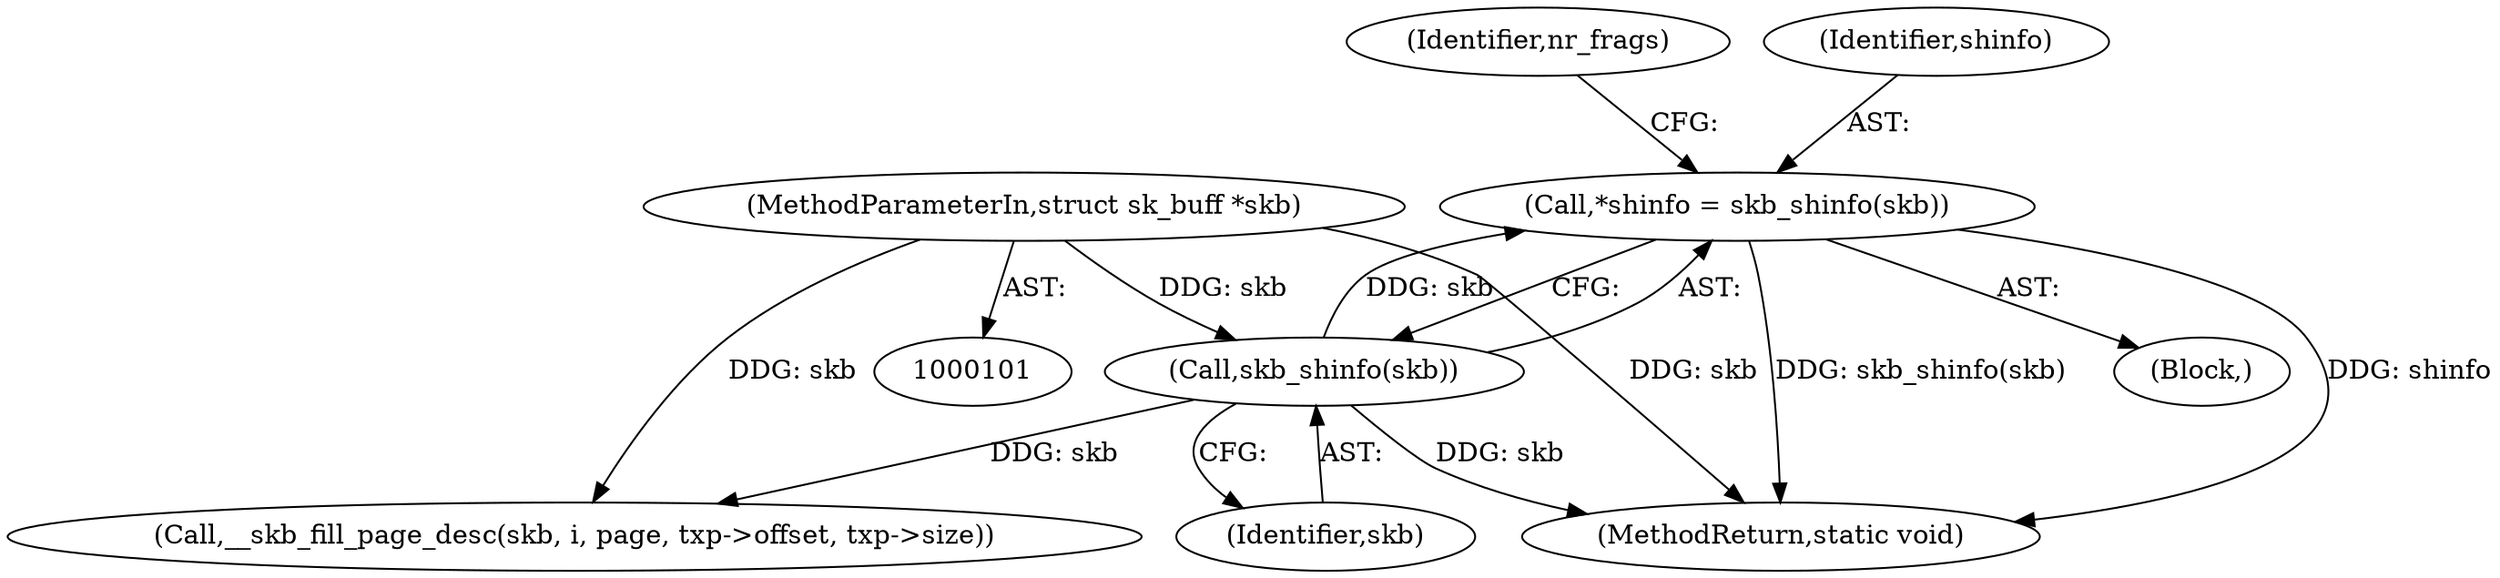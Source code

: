 digraph "0_linux_7d5145d8eb2b9791533ffe4dc003b129b9696c48@pointer" {
"1000106" [label="(Call,*shinfo = skb_shinfo(skb))"];
"1000108" [label="(Call,skb_shinfo(skb))"];
"1000103" [label="(MethodParameterIn,struct sk_buff *skb)"];
"1000104" [label="(Block,)"];
"1000109" [label="(Identifier,skb)"];
"1000199" [label="(MethodReturn,static void)"];
"1000106" [label="(Call,*shinfo = skb_shinfo(skb))"];
"1000112" [label="(Identifier,nr_frags)"];
"1000158" [label="(Call,__skb_fill_page_desc(skb, i, page, txp->offset, txp->size))"];
"1000108" [label="(Call,skb_shinfo(skb))"];
"1000103" [label="(MethodParameterIn,struct sk_buff *skb)"];
"1000107" [label="(Identifier,shinfo)"];
"1000106" -> "1000104"  [label="AST: "];
"1000106" -> "1000108"  [label="CFG: "];
"1000107" -> "1000106"  [label="AST: "];
"1000108" -> "1000106"  [label="AST: "];
"1000112" -> "1000106"  [label="CFG: "];
"1000106" -> "1000199"  [label="DDG: skb_shinfo(skb)"];
"1000106" -> "1000199"  [label="DDG: shinfo"];
"1000108" -> "1000106"  [label="DDG: skb"];
"1000108" -> "1000109"  [label="CFG: "];
"1000109" -> "1000108"  [label="AST: "];
"1000108" -> "1000199"  [label="DDG: skb"];
"1000103" -> "1000108"  [label="DDG: skb"];
"1000108" -> "1000158"  [label="DDG: skb"];
"1000103" -> "1000101"  [label="AST: "];
"1000103" -> "1000199"  [label="DDG: skb"];
"1000103" -> "1000158"  [label="DDG: skb"];
}
